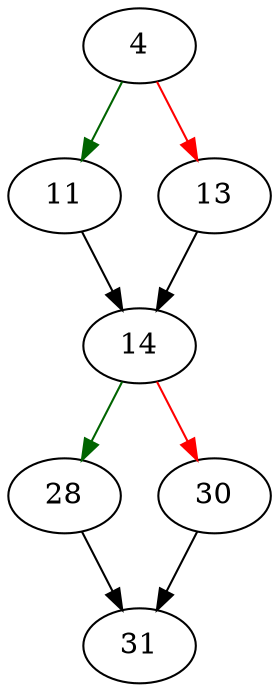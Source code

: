 strict digraph "sqlite3VdbeMemSetPointer" {
	// Node definitions.
	4 [entry=true];
	11;
	13;
	14;
	28;
	30;
	31;

	// Edge definitions.
	4 -> 11 [
		color=darkgreen
		cond=true
	];
	4 -> 13 [
		color=red
		cond=false
	];
	11 -> 14;
	13 -> 14;
	14 -> 28 [
		color=darkgreen
		cond=true
	];
	14 -> 30 [
		color=red
		cond=false
	];
	28 -> 31;
	30 -> 31;
}